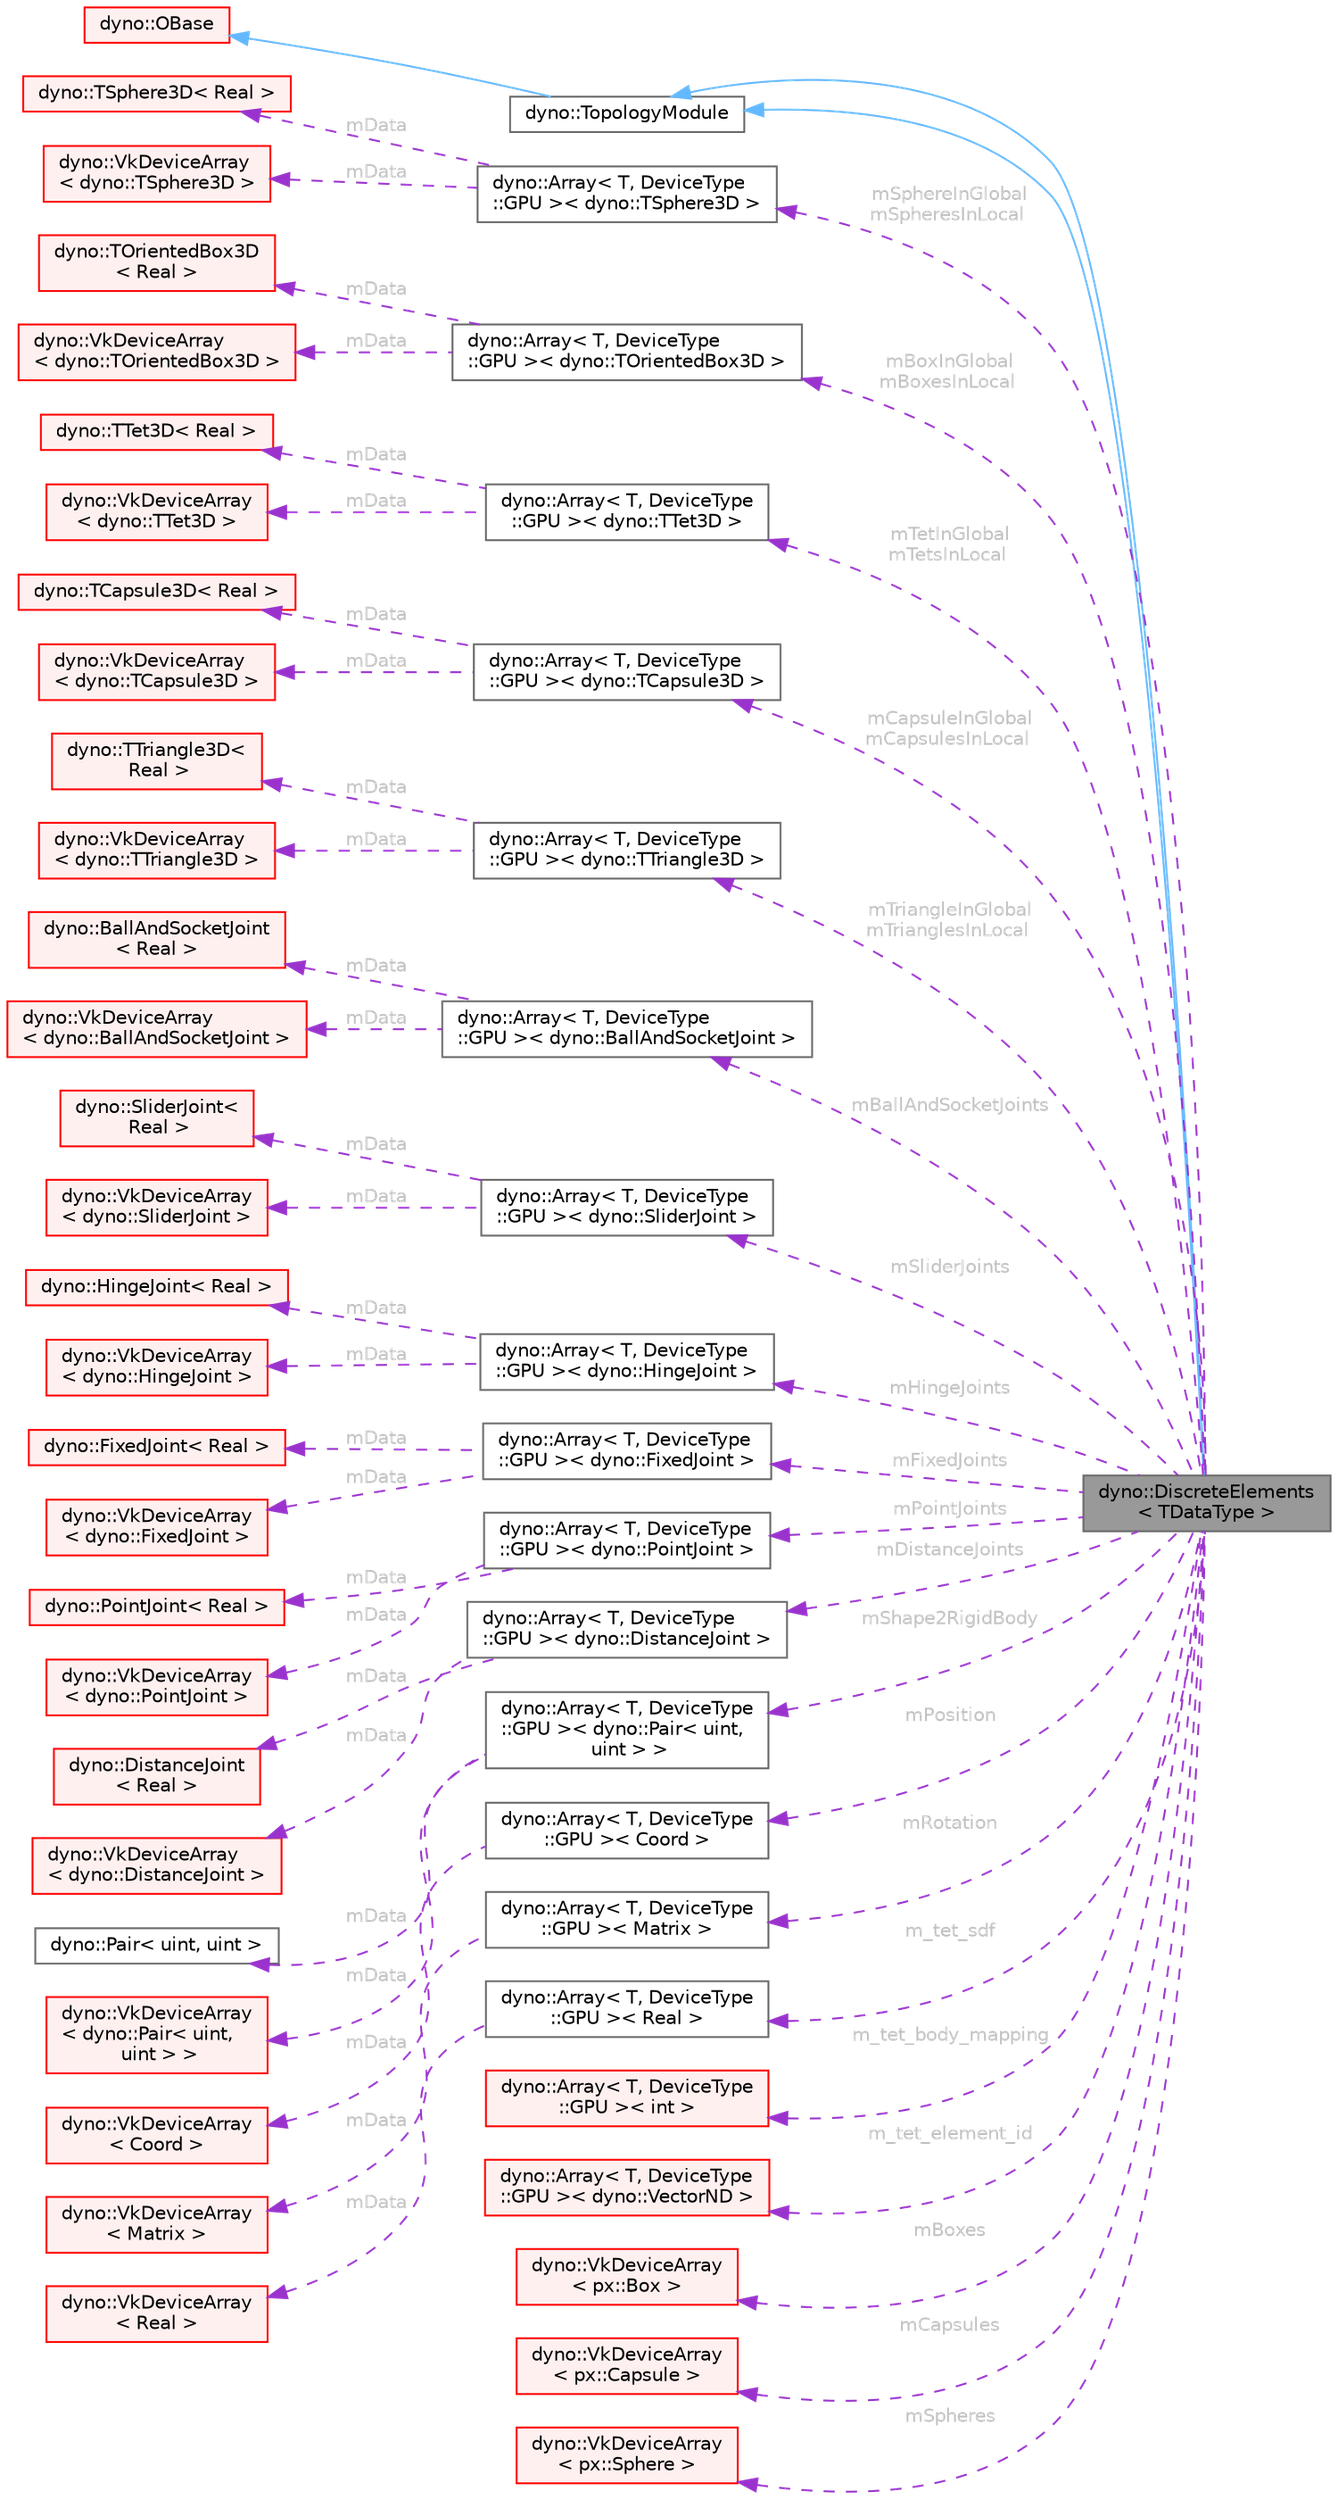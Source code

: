 digraph "dyno::DiscreteElements&lt; TDataType &gt;"
{
 // LATEX_PDF_SIZE
  bgcolor="transparent";
  edge [fontname=Helvetica,fontsize=10,labelfontname=Helvetica,labelfontsize=10];
  node [fontname=Helvetica,fontsize=10,shape=box,height=0.2,width=0.4];
  rankdir="LR";
  Node1 [id="Node000001",label="dyno::DiscreteElements\l\< TDataType \>",height=0.2,width=0.4,color="gray40", fillcolor="grey60", style="filled", fontcolor="black",tooltip=" "];
  Node2 -> Node1 [id="edge1_Node000001_Node000002",dir="back",color="steelblue1",style="solid",tooltip=" "];
  Node2 [id="Node000002",label="dyno::TopologyModule",height=0.2,width=0.4,color="gray40", fillcolor="white", style="filled",URL="$classdyno_1_1_topology_module.html",tooltip=" "];
  Node3 -> Node2 [id="edge2_Node000002_Node000003",dir="back",color="steelblue1",style="solid",tooltip=" "];
  Node3 [id="Node000003",label="dyno::OBase",height=0.2,width=0.4,color="red", fillcolor="#FFF0F0", style="filled",URL="$classdyno_1_1_o_base.html",tooltip=" "];
  Node2 -> Node1 [id="edge3_Node000001_Node000002",dir="back",color="steelblue1",style="solid",tooltip=" "];
  Node5 -> Node1 [id="edge4_Node000001_Node000005",dir="back",color="darkorchid3",style="dashed",tooltip=" ",label=" mSphereInGlobal\nmSpheresInLocal",fontcolor="grey" ];
  Node5 [id="Node000005",label="dyno::Array\< T, DeviceType\l::GPU \>\< dyno::TSphere3D \>",height=0.2,width=0.4,color="gray40", fillcolor="white", style="filled",URL="$classdyno_1_1_array_3_01_t_00_01_device_type_1_1_g_p_u_01_4.html",tooltip=" "];
  Node6 -> Node5 [id="edge5_Node000005_Node000006",dir="back",color="darkorchid3",style="dashed",tooltip=" ",label=" mData",fontcolor="grey" ];
  Node6 [id="Node000006",label="dyno::TSphere3D\< Real \>",height=0.2,width=0.4,color="red", fillcolor="#FFF0F0", style="filled",URL="$classdyno_1_1_t_sphere3_d.html",tooltip="3D geometric primitives in three-dimensional space"];
  Node8 -> Node5 [id="edge6_Node000005_Node000008",dir="back",color="darkorchid3",style="dashed",tooltip=" ",label=" mData",fontcolor="grey" ];
  Node8 [id="Node000008",label="dyno::VkDeviceArray\l\< dyno::TSphere3D \>",height=0.2,width=0.4,color="red", fillcolor="#FFF0F0", style="filled",URL="$classdyno_1_1_vk_device_array.html",tooltip=" "];
  Node11 -> Node1 [id="edge7_Node000001_Node000011",dir="back",color="darkorchid3",style="dashed",tooltip=" ",label=" mBoxInGlobal\nmBoxesInLocal",fontcolor="grey" ];
  Node11 [id="Node000011",label="dyno::Array\< T, DeviceType\l::GPU \>\< dyno::TOrientedBox3D \>",height=0.2,width=0.4,color="gray40", fillcolor="white", style="filled",URL="$classdyno_1_1_array_3_01_t_00_01_device_type_1_1_g_p_u_01_4.html",tooltip=" "];
  Node12 -> Node11 [id="edge8_Node000011_Node000012",dir="back",color="darkorchid3",style="dashed",tooltip=" ",label=" mData",fontcolor="grey" ];
  Node12 [id="Node000012",label="dyno::TOrientedBox3D\l\< Real \>",height=0.2,width=0.4,color="red", fillcolor="#FFF0F0", style="filled",URL="$classdyno_1_1_t_oriented_box3_d.html",tooltip=" "];
  Node13 -> Node11 [id="edge9_Node000011_Node000013",dir="back",color="darkorchid3",style="dashed",tooltip=" ",label=" mData",fontcolor="grey" ];
  Node13 [id="Node000013",label="dyno::VkDeviceArray\l\< dyno::TOrientedBox3D \>",height=0.2,width=0.4,color="red", fillcolor="#FFF0F0", style="filled",URL="$classdyno_1_1_vk_device_array.html",tooltip=" "];
  Node14 -> Node1 [id="edge10_Node000001_Node000014",dir="back",color="darkorchid3",style="dashed",tooltip=" ",label=" mTetInGlobal\nmTetsInLocal",fontcolor="grey" ];
  Node14 [id="Node000014",label="dyno::Array\< T, DeviceType\l::GPU \>\< dyno::TTet3D \>",height=0.2,width=0.4,color="gray40", fillcolor="white", style="filled",URL="$classdyno_1_1_array_3_01_t_00_01_device_type_1_1_g_p_u_01_4.html",tooltip=" "];
  Node15 -> Node14 [id="edge11_Node000014_Node000015",dir="back",color="darkorchid3",style="dashed",tooltip=" ",label=" mData",fontcolor="grey" ];
  Node15 [id="Node000015",label="dyno::TTet3D\< Real \>",height=0.2,width=0.4,color="red", fillcolor="#FFF0F0", style="filled",URL="$classdyno_1_1_t_tet3_d.html",tooltip="vertices are ordered so that the normal vectors for the triangular faces point outwards 3 / | \\ 0 - 2..."];
  Node16 -> Node14 [id="edge12_Node000014_Node000016",dir="back",color="darkorchid3",style="dashed",tooltip=" ",label=" mData",fontcolor="grey" ];
  Node16 [id="Node000016",label="dyno::VkDeviceArray\l\< dyno::TTet3D \>",height=0.2,width=0.4,color="red", fillcolor="#FFF0F0", style="filled",URL="$classdyno_1_1_vk_device_array.html",tooltip=" "];
  Node17 -> Node1 [id="edge13_Node000001_Node000017",dir="back",color="darkorchid3",style="dashed",tooltip=" ",label=" mCapsuleInGlobal\nmCapsulesInLocal",fontcolor="grey" ];
  Node17 [id="Node000017",label="dyno::Array\< T, DeviceType\l::GPU \>\< dyno::TCapsule3D \>",height=0.2,width=0.4,color="gray40", fillcolor="white", style="filled",URL="$classdyno_1_1_array_3_01_t_00_01_device_type_1_1_g_p_u_01_4.html",tooltip=" "];
  Node18 -> Node17 [id="edge14_Node000017_Node000018",dir="back",color="darkorchid3",style="dashed",tooltip=" ",label=" mData",fontcolor="grey" ];
  Node18 [id="Node000018",label="dyno::TCapsule3D\< Real \>",height=0.2,width=0.4,color="red", fillcolor="#FFF0F0", style="filled",URL="$classdyno_1_1_t_capsule3_d.html",tooltip=" "];
  Node19 -> Node17 [id="edge15_Node000017_Node000019",dir="back",color="darkorchid3",style="dashed",tooltip=" ",label=" mData",fontcolor="grey" ];
  Node19 [id="Node000019",label="dyno::VkDeviceArray\l\< dyno::TCapsule3D \>",height=0.2,width=0.4,color="red", fillcolor="#FFF0F0", style="filled",URL="$classdyno_1_1_vk_device_array.html",tooltip=" "];
  Node20 -> Node1 [id="edge16_Node000001_Node000020",dir="back",color="darkorchid3",style="dashed",tooltip=" ",label=" mTriangleInGlobal\nmTrianglesInLocal",fontcolor="grey" ];
  Node20 [id="Node000020",label="dyno::Array\< T, DeviceType\l::GPU \>\< dyno::TTriangle3D \>",height=0.2,width=0.4,color="gray40", fillcolor="white", style="filled",URL="$classdyno_1_1_array_3_01_t_00_01_device_type_1_1_g_p_u_01_4.html",tooltip=" "];
  Node21 -> Node20 [id="edge17_Node000020_Node000021",dir="back",color="darkorchid3",style="dashed",tooltip=" ",label=" mData",fontcolor="grey" ];
  Node21 [id="Node000021",label="dyno::TTriangle3D\<\l Real \>",height=0.2,width=0.4,color="red", fillcolor="#FFF0F0", style="filled",URL="$classdyno_1_1_t_triangle3_d.html",tooltip=" "];
  Node22 -> Node20 [id="edge18_Node000020_Node000022",dir="back",color="darkorchid3",style="dashed",tooltip=" ",label=" mData",fontcolor="grey" ];
  Node22 [id="Node000022",label="dyno::VkDeviceArray\l\< dyno::TTriangle3D \>",height=0.2,width=0.4,color="red", fillcolor="#FFF0F0", style="filled",URL="$classdyno_1_1_vk_device_array.html",tooltip=" "];
  Node23 -> Node1 [id="edge19_Node000001_Node000023",dir="back",color="darkorchid3",style="dashed",tooltip=" ",label=" mBallAndSocketJoints",fontcolor="grey" ];
  Node23 [id="Node000023",label="dyno::Array\< T, DeviceType\l::GPU \>\< dyno::BallAndSocketJoint \>",height=0.2,width=0.4,color="gray40", fillcolor="white", style="filled",URL="$classdyno_1_1_array_3_01_t_00_01_device_type_1_1_g_p_u_01_4.html",tooltip=" "];
  Node24 -> Node23 [id="edge20_Node000023_Node000024",dir="back",color="darkorchid3",style="dashed",tooltip=" ",label=" mData",fontcolor="grey" ];
  Node24 [id="Node000024",label="dyno::BallAndSocketJoint\l\< Real \>",height=0.2,width=0.4,color="red", fillcolor="#FFF0F0", style="filled",URL="$classdyno_1_1_ball_and_socket_joint.html",tooltip=" "];
  Node29 -> Node23 [id="edge21_Node000023_Node000029",dir="back",color="darkorchid3",style="dashed",tooltip=" ",label=" mData",fontcolor="grey" ];
  Node29 [id="Node000029",label="dyno::VkDeviceArray\l\< dyno::BallAndSocketJoint \>",height=0.2,width=0.4,color="red", fillcolor="#FFF0F0", style="filled",URL="$classdyno_1_1_vk_device_array.html",tooltip=" "];
  Node30 -> Node1 [id="edge22_Node000001_Node000030",dir="back",color="darkorchid3",style="dashed",tooltip=" ",label=" mSliderJoints",fontcolor="grey" ];
  Node30 [id="Node000030",label="dyno::Array\< T, DeviceType\l::GPU \>\< dyno::SliderJoint \>",height=0.2,width=0.4,color="gray40", fillcolor="white", style="filled",URL="$classdyno_1_1_array_3_01_t_00_01_device_type_1_1_g_p_u_01_4.html",tooltip=" "];
  Node31 -> Node30 [id="edge23_Node000030_Node000031",dir="back",color="darkorchid3",style="dashed",tooltip=" ",label=" mData",fontcolor="grey" ];
  Node31 [id="Node000031",label="dyno::SliderJoint\<\l Real \>",height=0.2,width=0.4,color="red", fillcolor="#FFF0F0", style="filled",URL="$classdyno_1_1_slider_joint.html",tooltip=" "];
  Node32 -> Node30 [id="edge24_Node000030_Node000032",dir="back",color="darkorchid3",style="dashed",tooltip=" ",label=" mData",fontcolor="grey" ];
  Node32 [id="Node000032",label="dyno::VkDeviceArray\l\< dyno::SliderJoint \>",height=0.2,width=0.4,color="red", fillcolor="#FFF0F0", style="filled",URL="$classdyno_1_1_vk_device_array.html",tooltip=" "];
  Node33 -> Node1 [id="edge25_Node000001_Node000033",dir="back",color="darkorchid3",style="dashed",tooltip=" ",label=" mHingeJoints",fontcolor="grey" ];
  Node33 [id="Node000033",label="dyno::Array\< T, DeviceType\l::GPU \>\< dyno::HingeJoint \>",height=0.2,width=0.4,color="gray40", fillcolor="white", style="filled",URL="$classdyno_1_1_array_3_01_t_00_01_device_type_1_1_g_p_u_01_4.html",tooltip=" "];
  Node34 -> Node33 [id="edge26_Node000033_Node000034",dir="back",color="darkorchid3",style="dashed",tooltip=" ",label=" mData",fontcolor="grey" ];
  Node34 [id="Node000034",label="dyno::HingeJoint\< Real \>",height=0.2,width=0.4,color="red", fillcolor="#FFF0F0", style="filled",URL="$classdyno_1_1_hinge_joint.html",tooltip=" "];
  Node35 -> Node33 [id="edge27_Node000033_Node000035",dir="back",color="darkorchid3",style="dashed",tooltip=" ",label=" mData",fontcolor="grey" ];
  Node35 [id="Node000035",label="dyno::VkDeviceArray\l\< dyno::HingeJoint \>",height=0.2,width=0.4,color="red", fillcolor="#FFF0F0", style="filled",URL="$classdyno_1_1_vk_device_array.html",tooltip=" "];
  Node36 -> Node1 [id="edge28_Node000001_Node000036",dir="back",color="darkorchid3",style="dashed",tooltip=" ",label=" mFixedJoints",fontcolor="grey" ];
  Node36 [id="Node000036",label="dyno::Array\< T, DeviceType\l::GPU \>\< dyno::FixedJoint \>",height=0.2,width=0.4,color="gray40", fillcolor="white", style="filled",URL="$classdyno_1_1_array_3_01_t_00_01_device_type_1_1_g_p_u_01_4.html",tooltip=" "];
  Node37 -> Node36 [id="edge29_Node000036_Node000037",dir="back",color="darkorchid3",style="dashed",tooltip=" ",label=" mData",fontcolor="grey" ];
  Node37 [id="Node000037",label="dyno::FixedJoint\< Real \>",height=0.2,width=0.4,color="red", fillcolor="#FFF0F0", style="filled",URL="$classdyno_1_1_fixed_joint.html",tooltip=" "];
  Node38 -> Node36 [id="edge30_Node000036_Node000038",dir="back",color="darkorchid3",style="dashed",tooltip=" ",label=" mData",fontcolor="grey" ];
  Node38 [id="Node000038",label="dyno::VkDeviceArray\l\< dyno::FixedJoint \>",height=0.2,width=0.4,color="red", fillcolor="#FFF0F0", style="filled",URL="$classdyno_1_1_vk_device_array.html",tooltip=" "];
  Node39 -> Node1 [id="edge31_Node000001_Node000039",dir="back",color="darkorchid3",style="dashed",tooltip=" ",label=" mPointJoints",fontcolor="grey" ];
  Node39 [id="Node000039",label="dyno::Array\< T, DeviceType\l::GPU \>\< dyno::PointJoint \>",height=0.2,width=0.4,color="gray40", fillcolor="white", style="filled",URL="$classdyno_1_1_array_3_01_t_00_01_device_type_1_1_g_p_u_01_4.html",tooltip=" "];
  Node40 -> Node39 [id="edge32_Node000039_Node000040",dir="back",color="darkorchid3",style="dashed",tooltip=" ",label=" mData",fontcolor="grey" ];
  Node40 [id="Node000040",label="dyno::PointJoint\< Real \>",height=0.2,width=0.4,color="red", fillcolor="#FFF0F0", style="filled",URL="$classdyno_1_1_point_joint.html",tooltip=" "];
  Node41 -> Node39 [id="edge33_Node000039_Node000041",dir="back",color="darkorchid3",style="dashed",tooltip=" ",label=" mData",fontcolor="grey" ];
  Node41 [id="Node000041",label="dyno::VkDeviceArray\l\< dyno::PointJoint \>",height=0.2,width=0.4,color="red", fillcolor="#FFF0F0", style="filled",URL="$classdyno_1_1_vk_device_array.html",tooltip=" "];
  Node42 -> Node1 [id="edge34_Node000001_Node000042",dir="back",color="darkorchid3",style="dashed",tooltip=" ",label=" mDistanceJoints",fontcolor="grey" ];
  Node42 [id="Node000042",label="dyno::Array\< T, DeviceType\l::GPU \>\< dyno::DistanceJoint \>",height=0.2,width=0.4,color="gray40", fillcolor="white", style="filled",URL="$classdyno_1_1_array_3_01_t_00_01_device_type_1_1_g_p_u_01_4.html",tooltip=" "];
  Node43 -> Node42 [id="edge35_Node000042_Node000043",dir="back",color="darkorchid3",style="dashed",tooltip=" ",label=" mData",fontcolor="grey" ];
  Node43 [id="Node000043",label="dyno::DistanceJoint\l\< Real \>",height=0.2,width=0.4,color="red", fillcolor="#FFF0F0", style="filled",URL="$classdyno_1_1_distance_joint.html",tooltip=" "];
  Node44 -> Node42 [id="edge36_Node000042_Node000044",dir="back",color="darkorchid3",style="dashed",tooltip=" ",label=" mData",fontcolor="grey" ];
  Node44 [id="Node000044",label="dyno::VkDeviceArray\l\< dyno::DistanceJoint \>",height=0.2,width=0.4,color="red", fillcolor="#FFF0F0", style="filled",URL="$classdyno_1_1_vk_device_array.html",tooltip=" "];
  Node45 -> Node1 [id="edge37_Node000001_Node000045",dir="back",color="darkorchid3",style="dashed",tooltip=" ",label=" mShape2RigidBody",fontcolor="grey" ];
  Node45 [id="Node000045",label="dyno::Array\< T, DeviceType\l::GPU \>\< dyno::Pair\< uint,\l uint \> \>",height=0.2,width=0.4,color="gray40", fillcolor="white", style="filled",URL="$classdyno_1_1_array_3_01_t_00_01_device_type_1_1_g_p_u_01_4.html",tooltip=" "];
  Node46 -> Node45 [id="edge38_Node000045_Node000046",dir="back",color="darkorchid3",style="dashed",tooltip=" ",label=" mData",fontcolor="grey" ];
  Node46 [id="Node000046",label="dyno::Pair\< uint, uint \>",height=0.2,width=0.4,color="gray40", fillcolor="white", style="filled",URL="$classdyno_1_1_pair.html",tooltip=" "];
  Node47 -> Node45 [id="edge39_Node000045_Node000047",dir="back",color="darkorchid3",style="dashed",tooltip=" ",label=" mData",fontcolor="grey" ];
  Node47 [id="Node000047",label="dyno::VkDeviceArray\l\< dyno::Pair\< uint,\l uint \> \>",height=0.2,width=0.4,color="red", fillcolor="#FFF0F0", style="filled",URL="$classdyno_1_1_vk_device_array.html",tooltip=" "];
  Node48 -> Node1 [id="edge40_Node000001_Node000048",dir="back",color="darkorchid3",style="dashed",tooltip=" ",label=" mPosition",fontcolor="grey" ];
  Node48 [id="Node000048",label="dyno::Array\< T, DeviceType\l::GPU \>\< Coord \>",height=0.2,width=0.4,color="gray40", fillcolor="white", style="filled",URL="$classdyno_1_1_array_3_01_t_00_01_device_type_1_1_g_p_u_01_4.html",tooltip=" "];
  Node49 -> Node48 [id="edge41_Node000048_Node000049",dir="back",color="darkorchid3",style="dashed",tooltip=" ",label=" mData",fontcolor="grey" ];
  Node49 [id="Node000049",label="dyno::VkDeviceArray\l\< Coord \>",height=0.2,width=0.4,color="red", fillcolor="#FFF0F0", style="filled",URL="$classdyno_1_1_vk_device_array.html",tooltip=" "];
  Node50 -> Node1 [id="edge42_Node000001_Node000050",dir="back",color="darkorchid3",style="dashed",tooltip=" ",label=" mRotation",fontcolor="grey" ];
  Node50 [id="Node000050",label="dyno::Array\< T, DeviceType\l::GPU \>\< Matrix \>",height=0.2,width=0.4,color="gray40", fillcolor="white", style="filled",URL="$classdyno_1_1_array_3_01_t_00_01_device_type_1_1_g_p_u_01_4.html",tooltip=" "];
  Node51 -> Node50 [id="edge43_Node000050_Node000051",dir="back",color="darkorchid3",style="dashed",tooltip=" ",label=" mData",fontcolor="grey" ];
  Node51 [id="Node000051",label="dyno::VkDeviceArray\l\< Matrix \>",height=0.2,width=0.4,color="red", fillcolor="#FFF0F0", style="filled",URL="$classdyno_1_1_vk_device_array.html",tooltip=" "];
  Node52 -> Node1 [id="edge44_Node000001_Node000052",dir="back",color="darkorchid3",style="dashed",tooltip=" ",label=" m_tet_sdf",fontcolor="grey" ];
  Node52 [id="Node000052",label="dyno::Array\< T, DeviceType\l::GPU \>\< Real \>",height=0.2,width=0.4,color="gray40", fillcolor="white", style="filled",URL="$classdyno_1_1_array_3_01_t_00_01_device_type_1_1_g_p_u_01_4.html",tooltip=" "];
  Node53 -> Node52 [id="edge45_Node000052_Node000053",dir="back",color="darkorchid3",style="dashed",tooltip=" ",label=" mData",fontcolor="grey" ];
  Node53 [id="Node000053",label="dyno::VkDeviceArray\l\< Real \>",height=0.2,width=0.4,color="red", fillcolor="#FFF0F0", style="filled",URL="$classdyno_1_1_vk_device_array.html",tooltip=" "];
  Node54 -> Node1 [id="edge46_Node000001_Node000054",dir="back",color="darkorchid3",style="dashed",tooltip=" ",label=" m_tet_body_mapping",fontcolor="grey" ];
  Node54 [id="Node000054",label="dyno::Array\< T, DeviceType\l::GPU \>\< int \>",height=0.2,width=0.4,color="red", fillcolor="#FFF0F0", style="filled",URL="$classdyno_1_1_array_3_01_t_00_01_device_type_1_1_g_p_u_01_4.html",tooltip=" "];
  Node56 -> Node1 [id="edge47_Node000001_Node000056",dir="back",color="darkorchid3",style="dashed",tooltip=" ",label=" m_tet_element_id",fontcolor="grey" ];
  Node56 [id="Node000056",label="dyno::Array\< T, DeviceType\l::GPU \>\< dyno::VectorND \>",height=0.2,width=0.4,color="red", fillcolor="#FFF0F0", style="filled",URL="$classdyno_1_1_array_3_01_t_00_01_device_type_1_1_g_p_u_01_4.html",tooltip=" "];
  Node59 -> Node1 [id="edge48_Node000001_Node000059",dir="back",color="darkorchid3",style="dashed",tooltip=" ",label=" mBoxes",fontcolor="grey" ];
  Node59 [id="Node000059",label="dyno::VkDeviceArray\l\< px::Box \>",height=0.2,width=0.4,color="red", fillcolor="#FFF0F0", style="filled",URL="$classdyno_1_1_vk_device_array.html",tooltip=" "];
  Node60 -> Node1 [id="edge49_Node000001_Node000060",dir="back",color="darkorchid3",style="dashed",tooltip=" ",label=" mCapsules",fontcolor="grey" ];
  Node60 [id="Node000060",label="dyno::VkDeviceArray\l\< px::Capsule \>",height=0.2,width=0.4,color="red", fillcolor="#FFF0F0", style="filled",URL="$classdyno_1_1_vk_device_array.html",tooltip=" "];
  Node61 -> Node1 [id="edge50_Node000001_Node000061",dir="back",color="darkorchid3",style="dashed",tooltip=" ",label=" mSpheres",fontcolor="grey" ];
  Node61 [id="Node000061",label="dyno::VkDeviceArray\l\< px::Sphere \>",height=0.2,width=0.4,color="red", fillcolor="#FFF0F0", style="filled",URL="$classdyno_1_1_vk_device_array.html",tooltip=" "];
}

